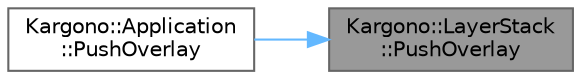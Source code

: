 digraph "Kargono::LayerStack::PushOverlay"
{
 // LATEX_PDF_SIZE
  bgcolor="transparent";
  edge [fontname=Helvetica,fontsize=10,labelfontname=Helvetica,labelfontsize=10];
  node [fontname=Helvetica,fontsize=10,shape=box,height=0.2,width=0.4];
  rankdir="RL";
  Node1 [id="Node000001",label="Kargono::LayerStack\l::PushOverlay",height=0.2,width=0.4,color="gray40", fillcolor="grey60", style="filled", fontcolor="black",tooltip="Pushes an overlay onto the layer stack."];
  Node1 -> Node2 [id="edge1_Node000001_Node000002",dir="back",color="steelblue1",style="solid",tooltip=" "];
  Node2 [id="Node000002",label="Kargono::Application\l::PushOverlay",height=0.2,width=0.4,color="grey40", fillcolor="white", style="filled",URL="$class_kargono_1_1_application.html#a84914a37f547e6758bb7086b1b2b7449",tooltip="Add an overlay layer to the layer stack."];
}
